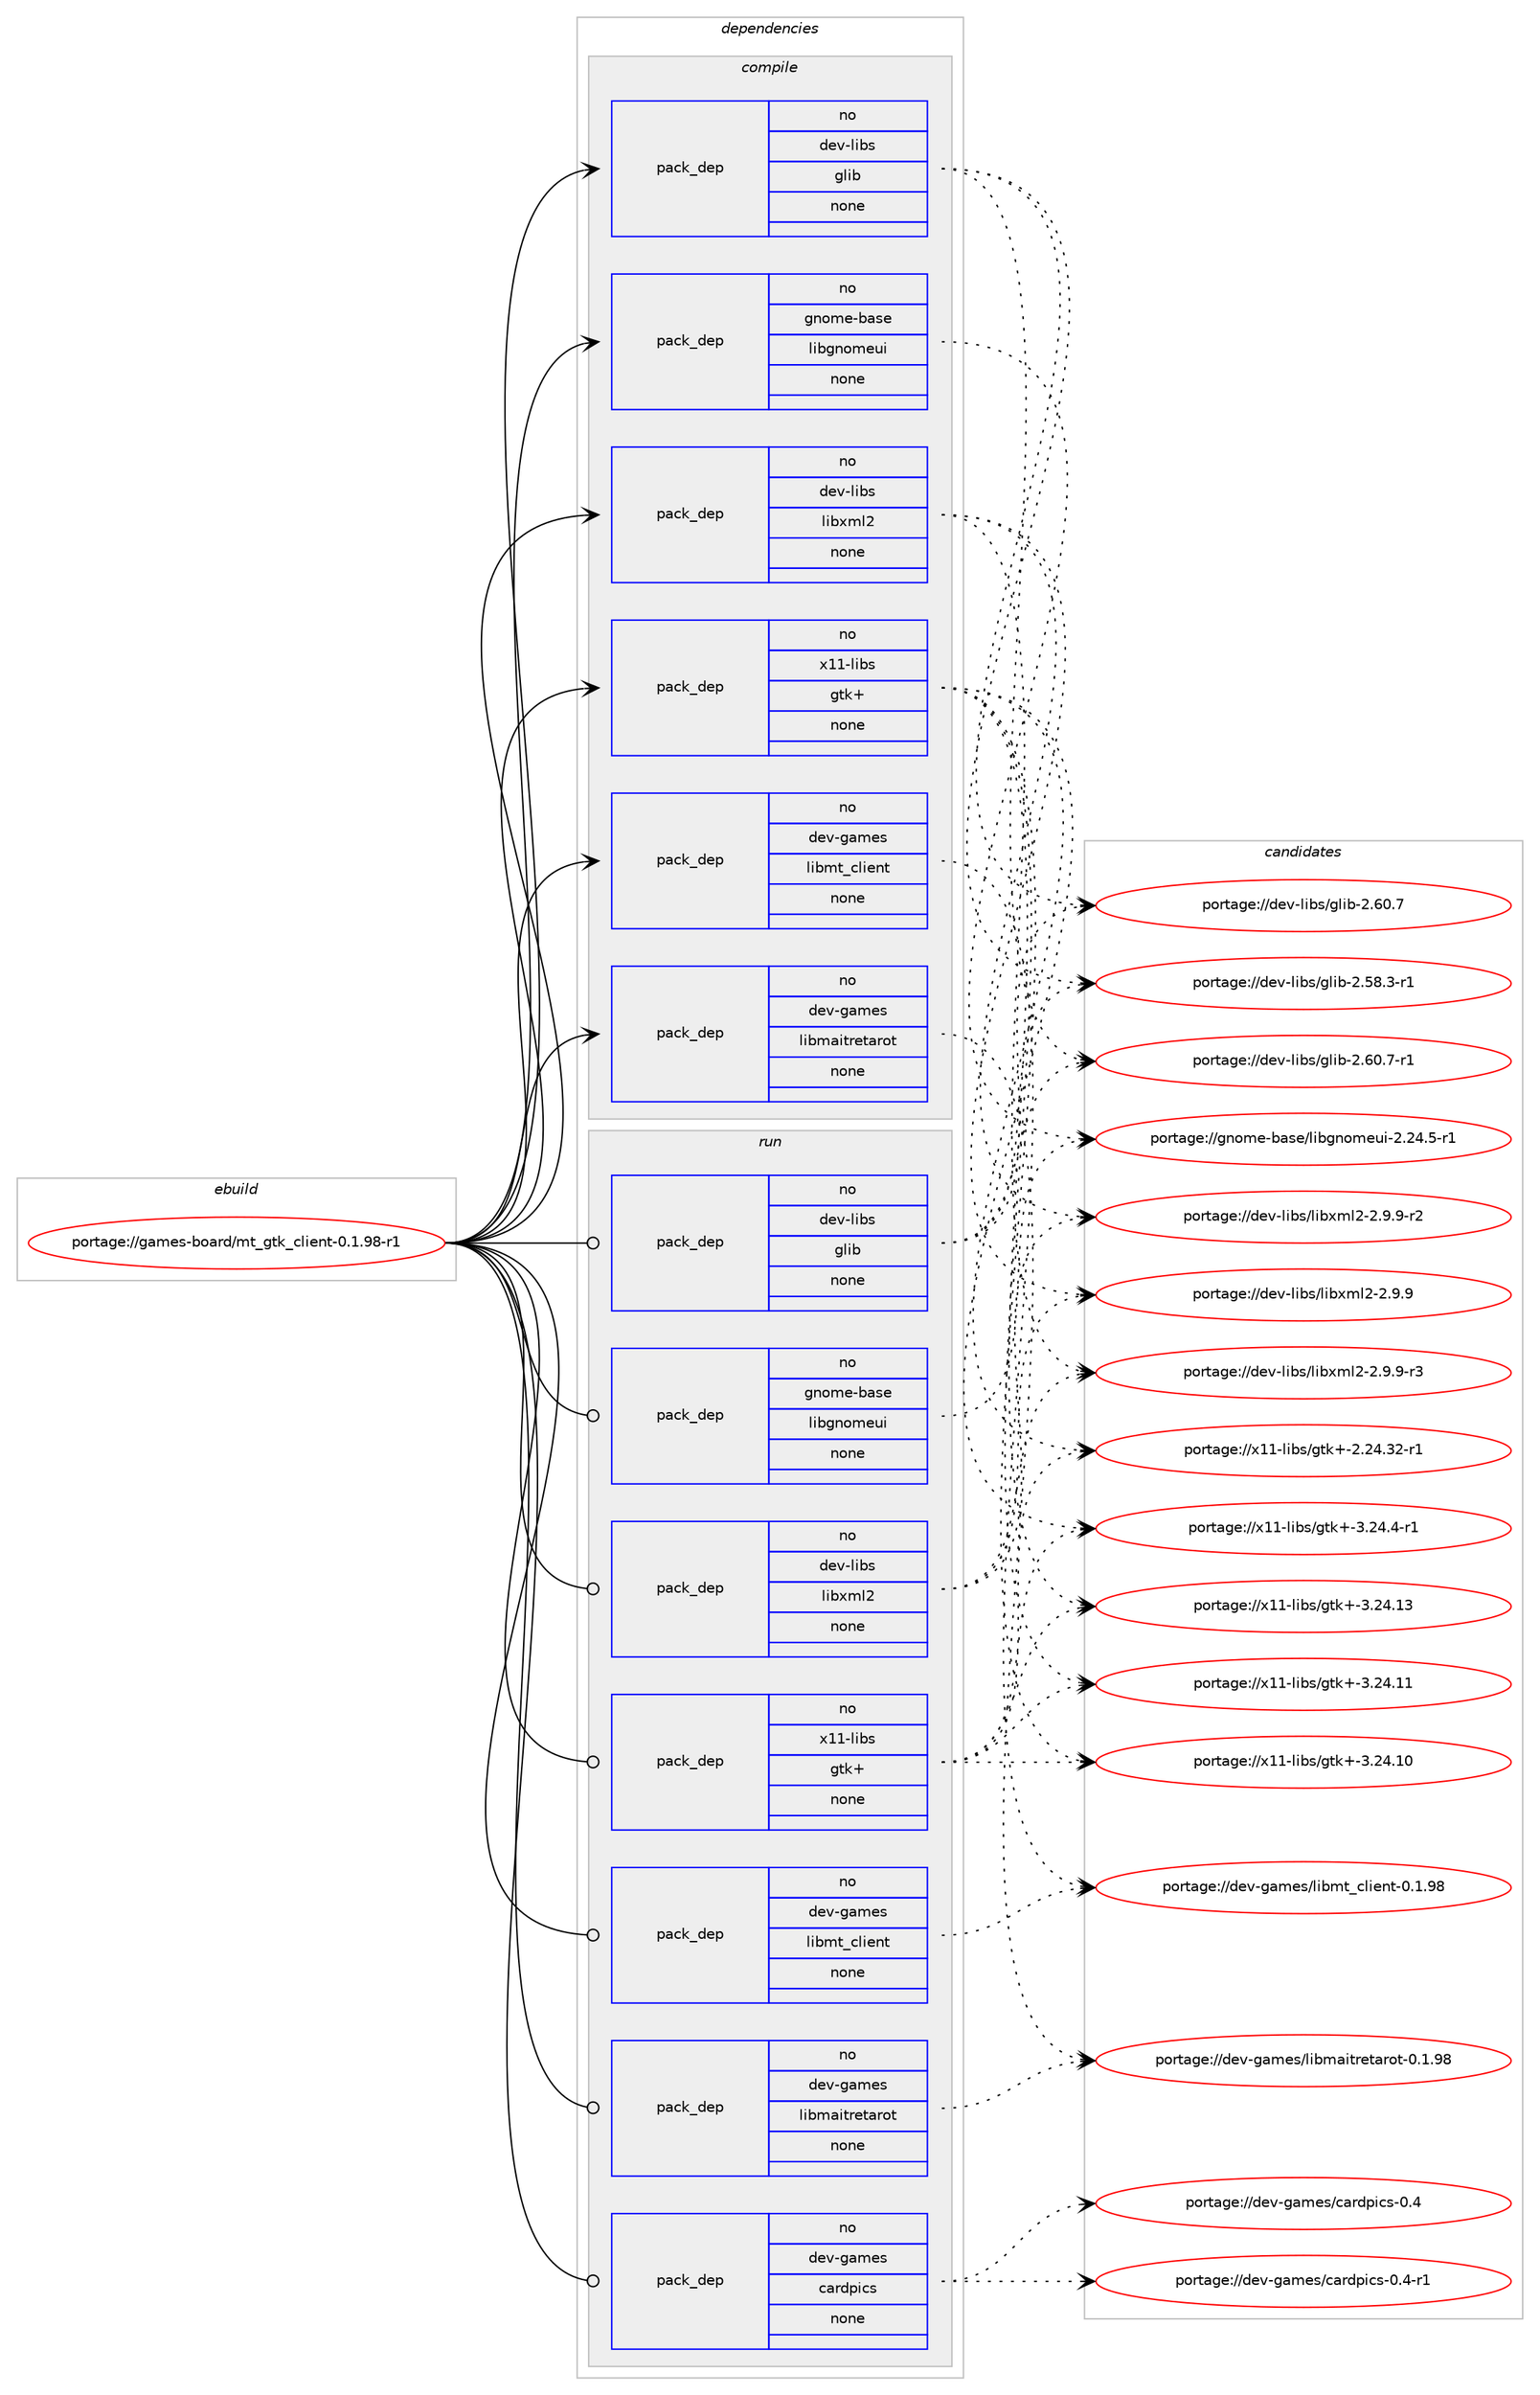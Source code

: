 digraph prolog {

# *************
# Graph options
# *************

newrank=true;
concentrate=true;
compound=true;
graph [rankdir=LR,fontname=Helvetica,fontsize=10,ranksep=1.5];#, ranksep=2.5, nodesep=0.2];
edge  [arrowhead=vee];
node  [fontname=Helvetica,fontsize=10];

# **********
# The ebuild
# **********

subgraph cluster_leftcol {
color=gray;
label=<<i>ebuild</i>>;
id [label="portage://games-board/mt_gtk_client-0.1.98-r1", color=red, width=4, href="../games-board/mt_gtk_client-0.1.98-r1.svg"];
}

# ****************
# The dependencies
# ****************

subgraph cluster_midcol {
color=gray;
label=<<i>dependencies</i>>;
subgraph cluster_compile {
fillcolor="#eeeeee";
style=filled;
label=<<i>compile</i>>;
subgraph pack224580 {
dependency289229 [label=<<TABLE BORDER="0" CELLBORDER="1" CELLSPACING="0" CELLPADDING="4" WIDTH="220"><TR><TD ROWSPAN="6" CELLPADDING="30">pack_dep</TD></TR><TR><TD WIDTH="110">no</TD></TR><TR><TD>dev-games</TD></TR><TR><TD>libmaitretarot</TD></TR><TR><TD>none</TD></TR><TR><TD></TD></TR></TABLE>>, shape=none, color=blue];
}
id:e -> dependency289229:w [weight=20,style="solid",arrowhead="vee"];
subgraph pack224581 {
dependency289230 [label=<<TABLE BORDER="0" CELLBORDER="1" CELLSPACING="0" CELLPADDING="4" WIDTH="220"><TR><TD ROWSPAN="6" CELLPADDING="30">pack_dep</TD></TR><TR><TD WIDTH="110">no</TD></TR><TR><TD>dev-games</TD></TR><TR><TD>libmt_client</TD></TR><TR><TD>none</TD></TR><TR><TD></TD></TR></TABLE>>, shape=none, color=blue];
}
id:e -> dependency289230:w [weight=20,style="solid",arrowhead="vee"];
subgraph pack224582 {
dependency289231 [label=<<TABLE BORDER="0" CELLBORDER="1" CELLSPACING="0" CELLPADDING="4" WIDTH="220"><TR><TD ROWSPAN="6" CELLPADDING="30">pack_dep</TD></TR><TR><TD WIDTH="110">no</TD></TR><TR><TD>dev-libs</TD></TR><TR><TD>glib</TD></TR><TR><TD>none</TD></TR><TR><TD></TD></TR></TABLE>>, shape=none, color=blue];
}
id:e -> dependency289231:w [weight=20,style="solid",arrowhead="vee"];
subgraph pack224583 {
dependency289232 [label=<<TABLE BORDER="0" CELLBORDER="1" CELLSPACING="0" CELLPADDING="4" WIDTH="220"><TR><TD ROWSPAN="6" CELLPADDING="30">pack_dep</TD></TR><TR><TD WIDTH="110">no</TD></TR><TR><TD>dev-libs</TD></TR><TR><TD>libxml2</TD></TR><TR><TD>none</TD></TR><TR><TD></TD></TR></TABLE>>, shape=none, color=blue];
}
id:e -> dependency289232:w [weight=20,style="solid",arrowhead="vee"];
subgraph pack224584 {
dependency289233 [label=<<TABLE BORDER="0" CELLBORDER="1" CELLSPACING="0" CELLPADDING="4" WIDTH="220"><TR><TD ROWSPAN="6" CELLPADDING="30">pack_dep</TD></TR><TR><TD WIDTH="110">no</TD></TR><TR><TD>gnome-base</TD></TR><TR><TD>libgnomeui</TD></TR><TR><TD>none</TD></TR><TR><TD></TD></TR></TABLE>>, shape=none, color=blue];
}
id:e -> dependency289233:w [weight=20,style="solid",arrowhead="vee"];
subgraph pack224585 {
dependency289234 [label=<<TABLE BORDER="0" CELLBORDER="1" CELLSPACING="0" CELLPADDING="4" WIDTH="220"><TR><TD ROWSPAN="6" CELLPADDING="30">pack_dep</TD></TR><TR><TD WIDTH="110">no</TD></TR><TR><TD>x11-libs</TD></TR><TR><TD>gtk+</TD></TR><TR><TD>none</TD></TR><TR><TD></TD></TR></TABLE>>, shape=none, color=blue];
}
id:e -> dependency289234:w [weight=20,style="solid",arrowhead="vee"];
}
subgraph cluster_compileandrun {
fillcolor="#eeeeee";
style=filled;
label=<<i>compile and run</i>>;
}
subgraph cluster_run {
fillcolor="#eeeeee";
style=filled;
label=<<i>run</i>>;
subgraph pack224586 {
dependency289235 [label=<<TABLE BORDER="0" CELLBORDER="1" CELLSPACING="0" CELLPADDING="4" WIDTH="220"><TR><TD ROWSPAN="6" CELLPADDING="30">pack_dep</TD></TR><TR><TD WIDTH="110">no</TD></TR><TR><TD>dev-games</TD></TR><TR><TD>cardpics</TD></TR><TR><TD>none</TD></TR><TR><TD></TD></TR></TABLE>>, shape=none, color=blue];
}
id:e -> dependency289235:w [weight=20,style="solid",arrowhead="odot"];
subgraph pack224587 {
dependency289236 [label=<<TABLE BORDER="0" CELLBORDER="1" CELLSPACING="0" CELLPADDING="4" WIDTH="220"><TR><TD ROWSPAN="6" CELLPADDING="30">pack_dep</TD></TR><TR><TD WIDTH="110">no</TD></TR><TR><TD>dev-games</TD></TR><TR><TD>libmaitretarot</TD></TR><TR><TD>none</TD></TR><TR><TD></TD></TR></TABLE>>, shape=none, color=blue];
}
id:e -> dependency289236:w [weight=20,style="solid",arrowhead="odot"];
subgraph pack224588 {
dependency289237 [label=<<TABLE BORDER="0" CELLBORDER="1" CELLSPACING="0" CELLPADDING="4" WIDTH="220"><TR><TD ROWSPAN="6" CELLPADDING="30">pack_dep</TD></TR><TR><TD WIDTH="110">no</TD></TR><TR><TD>dev-games</TD></TR><TR><TD>libmt_client</TD></TR><TR><TD>none</TD></TR><TR><TD></TD></TR></TABLE>>, shape=none, color=blue];
}
id:e -> dependency289237:w [weight=20,style="solid",arrowhead="odot"];
subgraph pack224589 {
dependency289238 [label=<<TABLE BORDER="0" CELLBORDER="1" CELLSPACING="0" CELLPADDING="4" WIDTH="220"><TR><TD ROWSPAN="6" CELLPADDING="30">pack_dep</TD></TR><TR><TD WIDTH="110">no</TD></TR><TR><TD>dev-libs</TD></TR><TR><TD>glib</TD></TR><TR><TD>none</TD></TR><TR><TD></TD></TR></TABLE>>, shape=none, color=blue];
}
id:e -> dependency289238:w [weight=20,style="solid",arrowhead="odot"];
subgraph pack224590 {
dependency289239 [label=<<TABLE BORDER="0" CELLBORDER="1" CELLSPACING="0" CELLPADDING="4" WIDTH="220"><TR><TD ROWSPAN="6" CELLPADDING="30">pack_dep</TD></TR><TR><TD WIDTH="110">no</TD></TR><TR><TD>dev-libs</TD></TR><TR><TD>libxml2</TD></TR><TR><TD>none</TD></TR><TR><TD></TD></TR></TABLE>>, shape=none, color=blue];
}
id:e -> dependency289239:w [weight=20,style="solid",arrowhead="odot"];
subgraph pack224591 {
dependency289240 [label=<<TABLE BORDER="0" CELLBORDER="1" CELLSPACING="0" CELLPADDING="4" WIDTH="220"><TR><TD ROWSPAN="6" CELLPADDING="30">pack_dep</TD></TR><TR><TD WIDTH="110">no</TD></TR><TR><TD>gnome-base</TD></TR><TR><TD>libgnomeui</TD></TR><TR><TD>none</TD></TR><TR><TD></TD></TR></TABLE>>, shape=none, color=blue];
}
id:e -> dependency289240:w [weight=20,style="solid",arrowhead="odot"];
subgraph pack224592 {
dependency289241 [label=<<TABLE BORDER="0" CELLBORDER="1" CELLSPACING="0" CELLPADDING="4" WIDTH="220"><TR><TD ROWSPAN="6" CELLPADDING="30">pack_dep</TD></TR><TR><TD WIDTH="110">no</TD></TR><TR><TD>x11-libs</TD></TR><TR><TD>gtk+</TD></TR><TR><TD>none</TD></TR><TR><TD></TD></TR></TABLE>>, shape=none, color=blue];
}
id:e -> dependency289241:w [weight=20,style="solid",arrowhead="odot"];
}
}

# **************
# The candidates
# **************

subgraph cluster_choices {
rank=same;
color=gray;
label=<<i>candidates</i>>;

subgraph choice224580 {
color=black;
nodesep=1;
choice10010111845103971091011154710810598109971051161141011169711411111645484649465756 [label="portage://dev-games/libmaitretarot-0.1.98", color=red, width=4,href="../dev-games/libmaitretarot-0.1.98.svg"];
dependency289229:e -> choice10010111845103971091011154710810598109971051161141011169711411111645484649465756:w [style=dotted,weight="100"];
}
subgraph choice224581 {
color=black;
nodesep=1;
choice10010111845103971091011154710810598109116959910810510111011645484649465756 [label="portage://dev-games/libmt_client-0.1.98", color=red, width=4,href="../dev-games/libmt_client-0.1.98.svg"];
dependency289230:e -> choice10010111845103971091011154710810598109116959910810510111011645484649465756:w [style=dotted,weight="100"];
}
subgraph choice224582 {
color=black;
nodesep=1;
choice10010111845108105981154710310810598455046544846554511449 [label="portage://dev-libs/glib-2.60.7-r1", color=red, width=4,href="../dev-libs/glib-2.60.7-r1.svg"];
choice1001011184510810598115471031081059845504654484655 [label="portage://dev-libs/glib-2.60.7", color=red, width=4,href="../dev-libs/glib-2.60.7.svg"];
choice10010111845108105981154710310810598455046535646514511449 [label="portage://dev-libs/glib-2.58.3-r1", color=red, width=4,href="../dev-libs/glib-2.58.3-r1.svg"];
dependency289231:e -> choice10010111845108105981154710310810598455046544846554511449:w [style=dotted,weight="100"];
dependency289231:e -> choice1001011184510810598115471031081059845504654484655:w [style=dotted,weight="100"];
dependency289231:e -> choice10010111845108105981154710310810598455046535646514511449:w [style=dotted,weight="100"];
}
subgraph choice224583 {
color=black;
nodesep=1;
choice10010111845108105981154710810598120109108504550465746574511451 [label="portage://dev-libs/libxml2-2.9.9-r3", color=red, width=4,href="../dev-libs/libxml2-2.9.9-r3.svg"];
choice10010111845108105981154710810598120109108504550465746574511450 [label="portage://dev-libs/libxml2-2.9.9-r2", color=red, width=4,href="../dev-libs/libxml2-2.9.9-r2.svg"];
choice1001011184510810598115471081059812010910850455046574657 [label="portage://dev-libs/libxml2-2.9.9", color=red, width=4,href="../dev-libs/libxml2-2.9.9.svg"];
dependency289232:e -> choice10010111845108105981154710810598120109108504550465746574511451:w [style=dotted,weight="100"];
dependency289232:e -> choice10010111845108105981154710810598120109108504550465746574511450:w [style=dotted,weight="100"];
dependency289232:e -> choice1001011184510810598115471081059812010910850455046574657:w [style=dotted,weight="100"];
}
subgraph choice224584 {
color=black;
nodesep=1;
choice1031101111091014598971151014710810598103110111109101117105455046505246534511449 [label="portage://gnome-base/libgnomeui-2.24.5-r1", color=red, width=4,href="../gnome-base/libgnomeui-2.24.5-r1.svg"];
dependency289233:e -> choice1031101111091014598971151014710810598103110111109101117105455046505246534511449:w [style=dotted,weight="100"];
}
subgraph choice224585 {
color=black;
nodesep=1;
choice120494945108105981154710311610743455146505246524511449 [label="portage://x11-libs/gtk+-3.24.4-r1", color=red, width=4,href="../x11-libs/gtk+-3.24.4-r1.svg"];
choice1204949451081059811547103116107434551465052464951 [label="portage://x11-libs/gtk+-3.24.13", color=red, width=4,href="../x11-libs/gtk+-3.24.13.svg"];
choice1204949451081059811547103116107434551465052464949 [label="portage://x11-libs/gtk+-3.24.11", color=red, width=4,href="../x11-libs/gtk+-3.24.11.svg"];
choice1204949451081059811547103116107434551465052464948 [label="portage://x11-libs/gtk+-3.24.10", color=red, width=4,href="../x11-libs/gtk+-3.24.10.svg"];
choice12049494510810598115471031161074345504650524651504511449 [label="portage://x11-libs/gtk+-2.24.32-r1", color=red, width=4,href="../x11-libs/gtk+-2.24.32-r1.svg"];
dependency289234:e -> choice120494945108105981154710311610743455146505246524511449:w [style=dotted,weight="100"];
dependency289234:e -> choice1204949451081059811547103116107434551465052464951:w [style=dotted,weight="100"];
dependency289234:e -> choice1204949451081059811547103116107434551465052464949:w [style=dotted,weight="100"];
dependency289234:e -> choice1204949451081059811547103116107434551465052464948:w [style=dotted,weight="100"];
dependency289234:e -> choice12049494510810598115471031161074345504650524651504511449:w [style=dotted,weight="100"];
}
subgraph choice224586 {
color=black;
nodesep=1;
choice100101118451039710910111547999711410011210599115454846524511449 [label="portage://dev-games/cardpics-0.4-r1", color=red, width=4,href="../dev-games/cardpics-0.4-r1.svg"];
choice10010111845103971091011154799971141001121059911545484652 [label="portage://dev-games/cardpics-0.4", color=red, width=4,href="../dev-games/cardpics-0.4.svg"];
dependency289235:e -> choice100101118451039710910111547999711410011210599115454846524511449:w [style=dotted,weight="100"];
dependency289235:e -> choice10010111845103971091011154799971141001121059911545484652:w [style=dotted,weight="100"];
}
subgraph choice224587 {
color=black;
nodesep=1;
choice10010111845103971091011154710810598109971051161141011169711411111645484649465756 [label="portage://dev-games/libmaitretarot-0.1.98", color=red, width=4,href="../dev-games/libmaitretarot-0.1.98.svg"];
dependency289236:e -> choice10010111845103971091011154710810598109971051161141011169711411111645484649465756:w [style=dotted,weight="100"];
}
subgraph choice224588 {
color=black;
nodesep=1;
choice10010111845103971091011154710810598109116959910810510111011645484649465756 [label="portage://dev-games/libmt_client-0.1.98", color=red, width=4,href="../dev-games/libmt_client-0.1.98.svg"];
dependency289237:e -> choice10010111845103971091011154710810598109116959910810510111011645484649465756:w [style=dotted,weight="100"];
}
subgraph choice224589 {
color=black;
nodesep=1;
choice10010111845108105981154710310810598455046544846554511449 [label="portage://dev-libs/glib-2.60.7-r1", color=red, width=4,href="../dev-libs/glib-2.60.7-r1.svg"];
choice1001011184510810598115471031081059845504654484655 [label="portage://dev-libs/glib-2.60.7", color=red, width=4,href="../dev-libs/glib-2.60.7.svg"];
choice10010111845108105981154710310810598455046535646514511449 [label="portage://dev-libs/glib-2.58.3-r1", color=red, width=4,href="../dev-libs/glib-2.58.3-r1.svg"];
dependency289238:e -> choice10010111845108105981154710310810598455046544846554511449:w [style=dotted,weight="100"];
dependency289238:e -> choice1001011184510810598115471031081059845504654484655:w [style=dotted,weight="100"];
dependency289238:e -> choice10010111845108105981154710310810598455046535646514511449:w [style=dotted,weight="100"];
}
subgraph choice224590 {
color=black;
nodesep=1;
choice10010111845108105981154710810598120109108504550465746574511451 [label="portage://dev-libs/libxml2-2.9.9-r3", color=red, width=4,href="../dev-libs/libxml2-2.9.9-r3.svg"];
choice10010111845108105981154710810598120109108504550465746574511450 [label="portage://dev-libs/libxml2-2.9.9-r2", color=red, width=4,href="../dev-libs/libxml2-2.9.9-r2.svg"];
choice1001011184510810598115471081059812010910850455046574657 [label="portage://dev-libs/libxml2-2.9.9", color=red, width=4,href="../dev-libs/libxml2-2.9.9.svg"];
dependency289239:e -> choice10010111845108105981154710810598120109108504550465746574511451:w [style=dotted,weight="100"];
dependency289239:e -> choice10010111845108105981154710810598120109108504550465746574511450:w [style=dotted,weight="100"];
dependency289239:e -> choice1001011184510810598115471081059812010910850455046574657:w [style=dotted,weight="100"];
}
subgraph choice224591 {
color=black;
nodesep=1;
choice1031101111091014598971151014710810598103110111109101117105455046505246534511449 [label="portage://gnome-base/libgnomeui-2.24.5-r1", color=red, width=4,href="../gnome-base/libgnomeui-2.24.5-r1.svg"];
dependency289240:e -> choice1031101111091014598971151014710810598103110111109101117105455046505246534511449:w [style=dotted,weight="100"];
}
subgraph choice224592 {
color=black;
nodesep=1;
choice120494945108105981154710311610743455146505246524511449 [label="portage://x11-libs/gtk+-3.24.4-r1", color=red, width=4,href="../x11-libs/gtk+-3.24.4-r1.svg"];
choice1204949451081059811547103116107434551465052464951 [label="portage://x11-libs/gtk+-3.24.13", color=red, width=4,href="../x11-libs/gtk+-3.24.13.svg"];
choice1204949451081059811547103116107434551465052464949 [label="portage://x11-libs/gtk+-3.24.11", color=red, width=4,href="../x11-libs/gtk+-3.24.11.svg"];
choice1204949451081059811547103116107434551465052464948 [label="portage://x11-libs/gtk+-3.24.10", color=red, width=4,href="../x11-libs/gtk+-3.24.10.svg"];
choice12049494510810598115471031161074345504650524651504511449 [label="portage://x11-libs/gtk+-2.24.32-r1", color=red, width=4,href="../x11-libs/gtk+-2.24.32-r1.svg"];
dependency289241:e -> choice120494945108105981154710311610743455146505246524511449:w [style=dotted,weight="100"];
dependency289241:e -> choice1204949451081059811547103116107434551465052464951:w [style=dotted,weight="100"];
dependency289241:e -> choice1204949451081059811547103116107434551465052464949:w [style=dotted,weight="100"];
dependency289241:e -> choice1204949451081059811547103116107434551465052464948:w [style=dotted,weight="100"];
dependency289241:e -> choice12049494510810598115471031161074345504650524651504511449:w [style=dotted,weight="100"];
}
}

}
